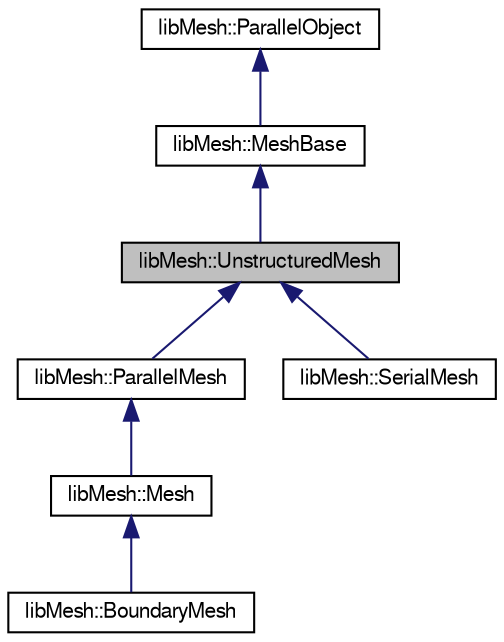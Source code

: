 digraph "libMesh::UnstructuredMesh"
{
  edge [fontname="FreeSans",fontsize="10",labelfontname="FreeSans",labelfontsize="10"];
  node [fontname="FreeSans",fontsize="10",shape=record];
  Node1 [label="libMesh::UnstructuredMesh",height=0.2,width=0.4,color="black", fillcolor="grey75", style="filled", fontcolor="black"];
  Node2 -> Node1 [dir="back",color="midnightblue",fontsize="10",style="solid",fontname="FreeSans"];
  Node2 [label="libMesh::MeshBase",height=0.2,width=0.4,color="black", fillcolor="white", style="filled",URL="$classlibMesh_1_1MeshBase.html"];
  Node3 -> Node2 [dir="back",color="midnightblue",fontsize="10",style="solid",fontname="FreeSans"];
  Node3 [label="libMesh::ParallelObject",height=0.2,width=0.4,color="black", fillcolor="white", style="filled",URL="$classlibMesh_1_1ParallelObject.html"];
  Node1 -> Node4 [dir="back",color="midnightblue",fontsize="10",style="solid",fontname="FreeSans"];
  Node4 [label="libMesh::ParallelMesh",height=0.2,width=0.4,color="black", fillcolor="white", style="filled",URL="$classlibMesh_1_1ParallelMesh.html"];
  Node4 -> Node5 [dir="back",color="midnightblue",fontsize="10",style="solid",fontname="FreeSans"];
  Node5 [label="libMesh::Mesh",height=0.2,width=0.4,color="black", fillcolor="white", style="filled",URL="$classlibMesh_1_1Mesh.html"];
  Node5 -> Node6 [dir="back",color="midnightblue",fontsize="10",style="solid",fontname="FreeSans"];
  Node6 [label="libMesh::BoundaryMesh",height=0.2,width=0.4,color="black", fillcolor="white", style="filled",URL="$classlibMesh_1_1BoundaryMesh.html"];
  Node1 -> Node7 [dir="back",color="midnightblue",fontsize="10",style="solid",fontname="FreeSans"];
  Node7 [label="libMesh::SerialMesh",height=0.2,width=0.4,color="black", fillcolor="white", style="filled",URL="$classlibMesh_1_1SerialMesh.html"];
}
